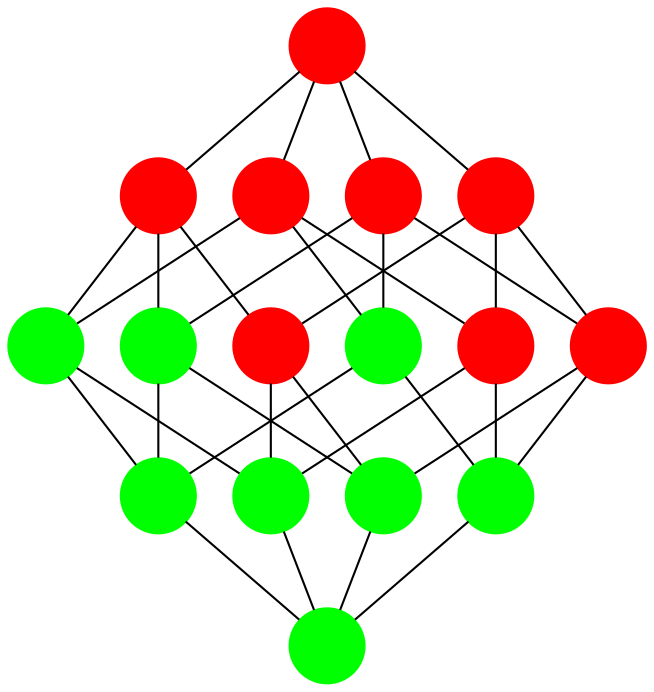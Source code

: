 digraph{
rankdir=BT
node[shape=circle,style=filled,label=""]
edge[dir=none]
0[color="#FF0000"]
1[color="#FF0000"]
2[color="#FF0000"]
3[color="#00FF00"]
4[color="#FF0000"]
5[color="#00FF00"]
6[color="#00FF00"]
7[color="#00FF00"]
8[color="#FF0000"]
9[color="#FF0000"]
10[color="#FF0000"]
11[color="#00FF00"]
12[color="#FF0000"]
13[color="#00FF00"]
14[color="#00FF00"]
15[color="#00FF00"]
1->0
2->0
4->0
8->0
3->1
5->1
9->1
3->2
6->2
10->2
7->3
11->3
5->4
6->4
12->4
7->5
13->5
7->6
14->6
15->7
9->8
10->8
12->8
11->9
13->9
11->10
14->10
15->11
13->12
14->12
15->13
15->14
}